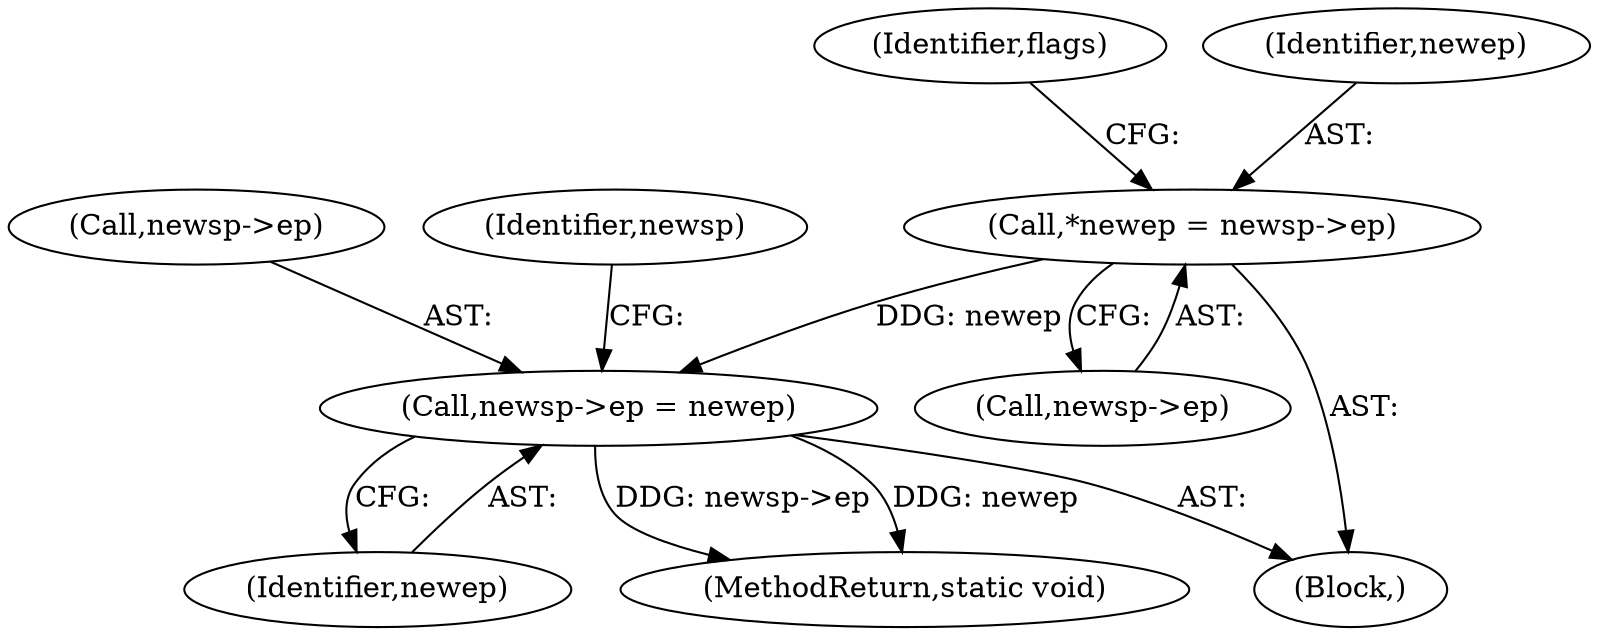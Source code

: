 digraph "0_linux_ea2bc483ff5caada7c4aa0d5fbf87d3a6590273d@pointer" {
"1000132" [label="(Call,*newep = newsp->ep)"];
"1000161" [label="(Call,newsp->ep = newep)"];
"1000161" [label="(Call,newsp->ep = newep)"];
"1000142" [label="(Identifier,flags)"];
"1000134" [label="(Call,newsp->ep)"];
"1000162" [label="(Call,newsp->ep)"];
"1000165" [label="(Identifier,newep)"];
"1000384" [label="(MethodReturn,static void)"];
"1000133" [label="(Identifier,newep)"];
"1000168" [label="(Identifier,newsp)"];
"1000119" [label="(Block,)"];
"1000132" [label="(Call,*newep = newsp->ep)"];
"1000132" -> "1000119"  [label="AST: "];
"1000132" -> "1000134"  [label="CFG: "];
"1000133" -> "1000132"  [label="AST: "];
"1000134" -> "1000132"  [label="AST: "];
"1000142" -> "1000132"  [label="CFG: "];
"1000132" -> "1000161"  [label="DDG: newep"];
"1000161" -> "1000119"  [label="AST: "];
"1000161" -> "1000165"  [label="CFG: "];
"1000162" -> "1000161"  [label="AST: "];
"1000165" -> "1000161"  [label="AST: "];
"1000168" -> "1000161"  [label="CFG: "];
"1000161" -> "1000384"  [label="DDG: newsp->ep"];
"1000161" -> "1000384"  [label="DDG: newep"];
}
